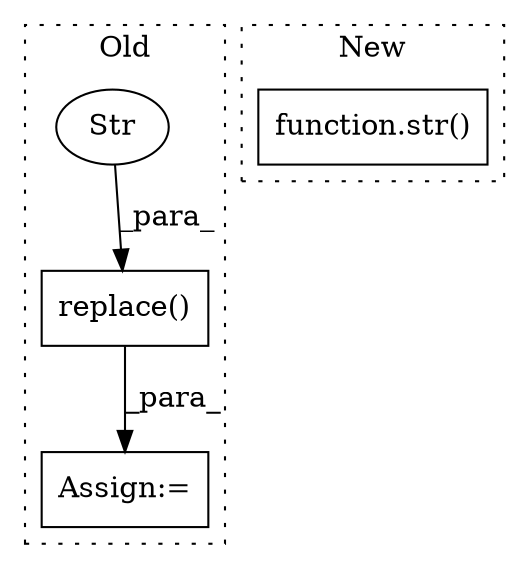 digraph G {
subgraph cluster0 {
1 [label="replace()" a="75" s="4127,4178" l="20,1" shape="box"];
3 [label="Str" a="66" s="4147" l="14" shape="ellipse"];
4 [label="Assign:=" a="68" s="4268" l="3" shape="box"];
label = "Old";
style="dotted";
}
subgraph cluster1 {
2 [label="function.str()" a="75" s="4090,4098" l="4,1" shape="box"];
label = "New";
style="dotted";
}
1 -> 4 [label="_para_"];
3 -> 1 [label="_para_"];
}
